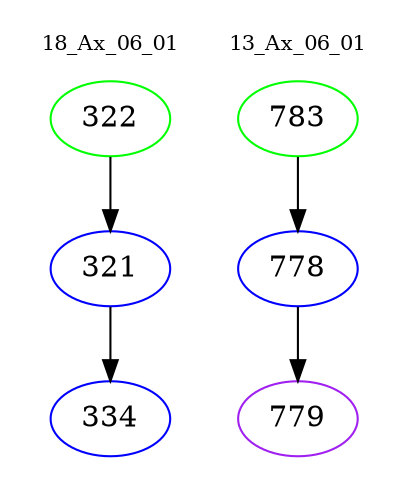 digraph{
subgraph cluster_0 {
color = white
label = "18_Ax_06_01";
fontsize=10;
T0_322 [label="322", color="green"]
T0_322 -> T0_321 [color="black"]
T0_321 [label="321", color="blue"]
T0_321 -> T0_334 [color="black"]
T0_334 [label="334", color="blue"]
}
subgraph cluster_1 {
color = white
label = "13_Ax_06_01";
fontsize=10;
T1_783 [label="783", color="green"]
T1_783 -> T1_778 [color="black"]
T1_778 [label="778", color="blue"]
T1_778 -> T1_779 [color="black"]
T1_779 [label="779", color="purple"]
}
}

